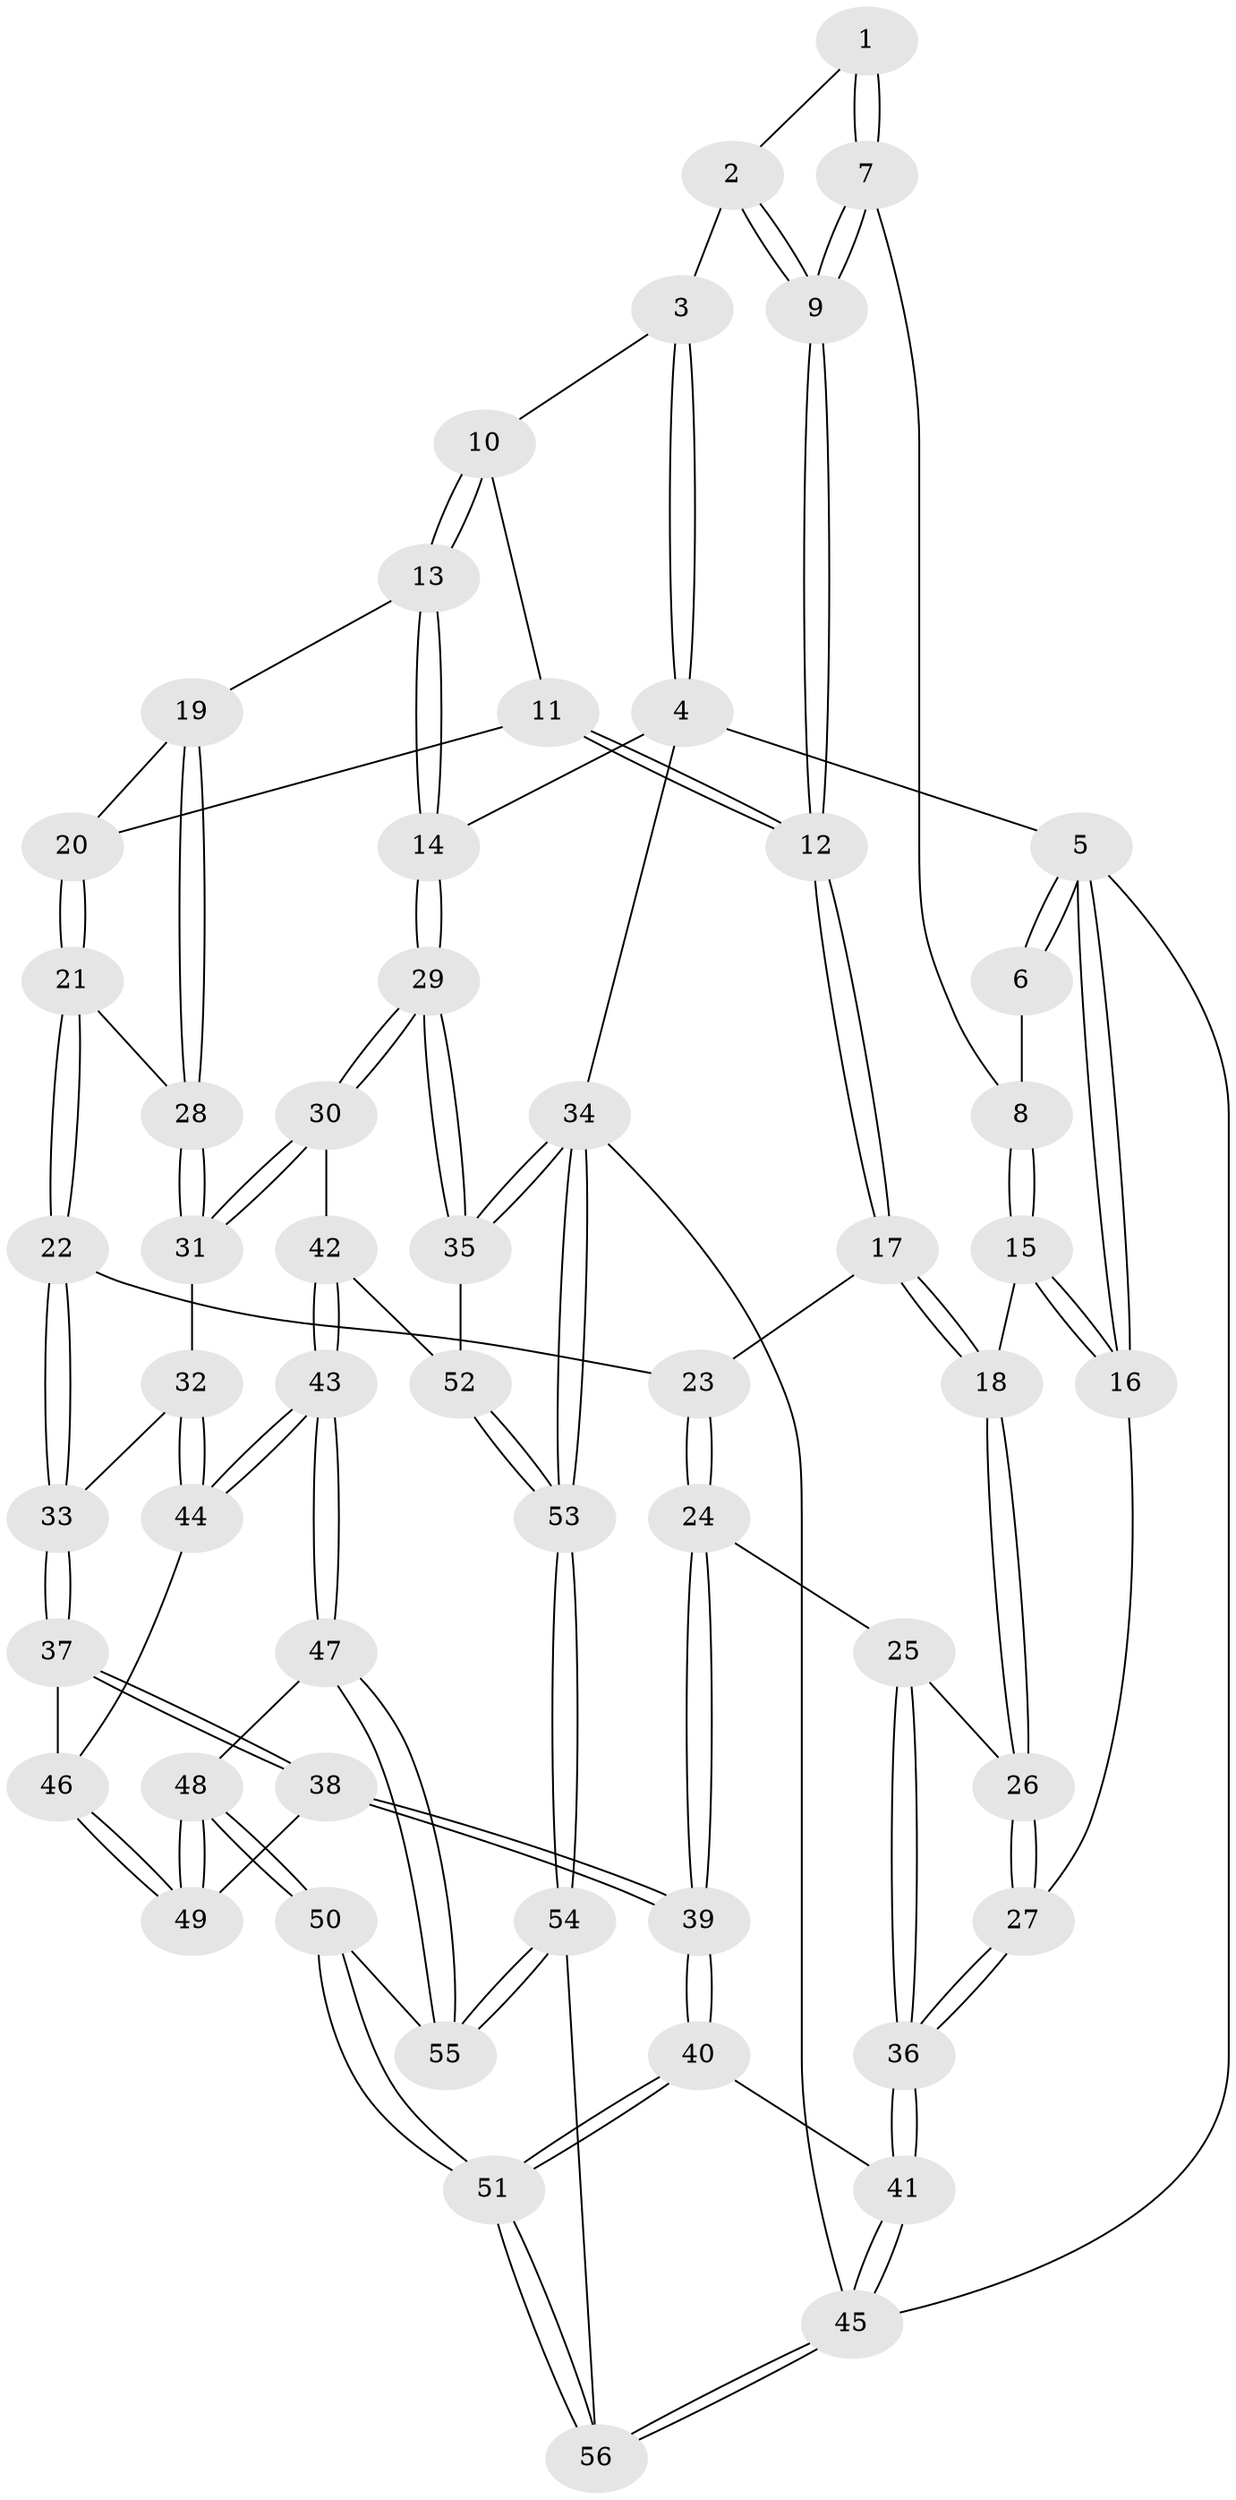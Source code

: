 // coarse degree distribution, {2: 0.030303030303030304, 3: 0.15151515151515152, 5: 0.3333333333333333, 6: 0.09090909090909091, 4: 0.3939393939393939}
// Generated by graph-tools (version 1.1) at 2025/24/03/03/25 07:24:39]
// undirected, 56 vertices, 137 edges
graph export_dot {
graph [start="1"]
  node [color=gray90,style=filled];
  1 [pos="+0.3144156918766728+0"];
  2 [pos="+0.4944541133101505+0"];
  3 [pos="+0.5297950721408641+0"];
  4 [pos="+1+0"];
  5 [pos="+0+0"];
  6 [pos="+0.07510201780900352+0"];
  7 [pos="+0.2991812499163362+0.1036006710113737"];
  8 [pos="+0.1745222428848862+0.14051231889882174"];
  9 [pos="+0.40756318431127375+0.18439363553621219"];
  10 [pos="+0.6094373320104217+0.06805516423857688"];
  11 [pos="+0.46515356049366674+0.23541735375150946"];
  12 [pos="+0.434400442073952+0.24023157447143825"];
  13 [pos="+0.8787791707882098+0.2264197142924164"];
  14 [pos="+1+0.13823904214333416"];
  15 [pos="+0.1313907915403792+0.20915671246193462"];
  16 [pos="+0+0.14170123864995707"];
  17 [pos="+0.4299392884172358+0.2467566571795143"];
  18 [pos="+0.19335261436821288+0.3111734121579498"];
  19 [pos="+0.8374052252425302+0.2590252471855988"];
  20 [pos="+0.5003986367760354+0.24871624048322158"];
  21 [pos="+0.6253605636856947+0.41356614859808627"];
  22 [pos="+0.5418973386610866+0.5318861538949298"];
  23 [pos="+0.43151210542219604+0.3337979341154149"];
  24 [pos="+0.26644615781645514+0.5289150791261413"];
  25 [pos="+0.24754366125168947+0.5190156772355472"];
  26 [pos="+0.18650269635183417+0.3470969925662772"];
  27 [pos="+0+0.4763139266376213"];
  28 [pos="+0.7907939695904564+0.32641147930299663"];
  29 [pos="+1+0.6350126756943086"];
  30 [pos="+1+0.667172725302558"];
  31 [pos="+0.7681233588998752+0.5661821365645102"];
  32 [pos="+0.7259336645575247+0.5841656497127116"];
  33 [pos="+0.5390918395978413+0.5574095713947859"];
  34 [pos="+1+1"];
  35 [pos="+1+0.6602199350438648"];
  36 [pos="+0+0.6559732832833127"];
  37 [pos="+0.5035048347256675+0.5975355535867465"];
  38 [pos="+0.46013087909397205+0.6402210663297273"];
  39 [pos="+0.3994434225585577+0.6736164429079003"];
  40 [pos="+0.3350558864973052+0.8885915973368635"];
  41 [pos="+0+0.7487497865562193"];
  42 [pos="+0.8262711120591739+0.8087284502398845"];
  43 [pos="+0.8175945535939863+0.8133297586299852"];
  44 [pos="+0.720588296804526+0.6849138228538756"];
  45 [pos="+0+1"];
  46 [pos="+0.6887985932126054+0.7037610014641665"];
  47 [pos="+0.8165486160064861+0.8145052902213035"];
  48 [pos="+0.6749979887559002+0.823303595077301"];
  49 [pos="+0.6442344327468476+0.7555688855286528"];
  50 [pos="+0.5756149828838991+0.9246586948760338"];
  51 [pos="+0.3929696905034097+1"];
  52 [pos="+0.9387182865954425+0.9159269613198688"];
  53 [pos="+1+1"];
  54 [pos="+0.9092508314919201+1"];
  55 [pos="+0.8049294944044458+0.9493419839634906"];
  56 [pos="+0.3972325353931848+1"];
  1 -- 2;
  1 -- 7;
  1 -- 7;
  2 -- 3;
  2 -- 9;
  2 -- 9;
  3 -- 4;
  3 -- 4;
  3 -- 10;
  4 -- 5;
  4 -- 14;
  4 -- 34;
  5 -- 6;
  5 -- 6;
  5 -- 16;
  5 -- 16;
  5 -- 45;
  6 -- 8;
  7 -- 8;
  7 -- 9;
  7 -- 9;
  8 -- 15;
  8 -- 15;
  9 -- 12;
  9 -- 12;
  10 -- 11;
  10 -- 13;
  10 -- 13;
  11 -- 12;
  11 -- 12;
  11 -- 20;
  12 -- 17;
  12 -- 17;
  13 -- 14;
  13 -- 14;
  13 -- 19;
  14 -- 29;
  14 -- 29;
  15 -- 16;
  15 -- 16;
  15 -- 18;
  16 -- 27;
  17 -- 18;
  17 -- 18;
  17 -- 23;
  18 -- 26;
  18 -- 26;
  19 -- 20;
  19 -- 28;
  19 -- 28;
  20 -- 21;
  20 -- 21;
  21 -- 22;
  21 -- 22;
  21 -- 28;
  22 -- 23;
  22 -- 33;
  22 -- 33;
  23 -- 24;
  23 -- 24;
  24 -- 25;
  24 -- 39;
  24 -- 39;
  25 -- 26;
  25 -- 36;
  25 -- 36;
  26 -- 27;
  26 -- 27;
  27 -- 36;
  27 -- 36;
  28 -- 31;
  28 -- 31;
  29 -- 30;
  29 -- 30;
  29 -- 35;
  29 -- 35;
  30 -- 31;
  30 -- 31;
  30 -- 42;
  31 -- 32;
  32 -- 33;
  32 -- 44;
  32 -- 44;
  33 -- 37;
  33 -- 37;
  34 -- 35;
  34 -- 35;
  34 -- 53;
  34 -- 53;
  34 -- 45;
  35 -- 52;
  36 -- 41;
  36 -- 41;
  37 -- 38;
  37 -- 38;
  37 -- 46;
  38 -- 39;
  38 -- 39;
  38 -- 49;
  39 -- 40;
  39 -- 40;
  40 -- 41;
  40 -- 51;
  40 -- 51;
  41 -- 45;
  41 -- 45;
  42 -- 43;
  42 -- 43;
  42 -- 52;
  43 -- 44;
  43 -- 44;
  43 -- 47;
  43 -- 47;
  44 -- 46;
  45 -- 56;
  45 -- 56;
  46 -- 49;
  46 -- 49;
  47 -- 48;
  47 -- 55;
  47 -- 55;
  48 -- 49;
  48 -- 49;
  48 -- 50;
  48 -- 50;
  50 -- 51;
  50 -- 51;
  50 -- 55;
  51 -- 56;
  51 -- 56;
  52 -- 53;
  52 -- 53;
  53 -- 54;
  53 -- 54;
  54 -- 55;
  54 -- 55;
  54 -- 56;
}
